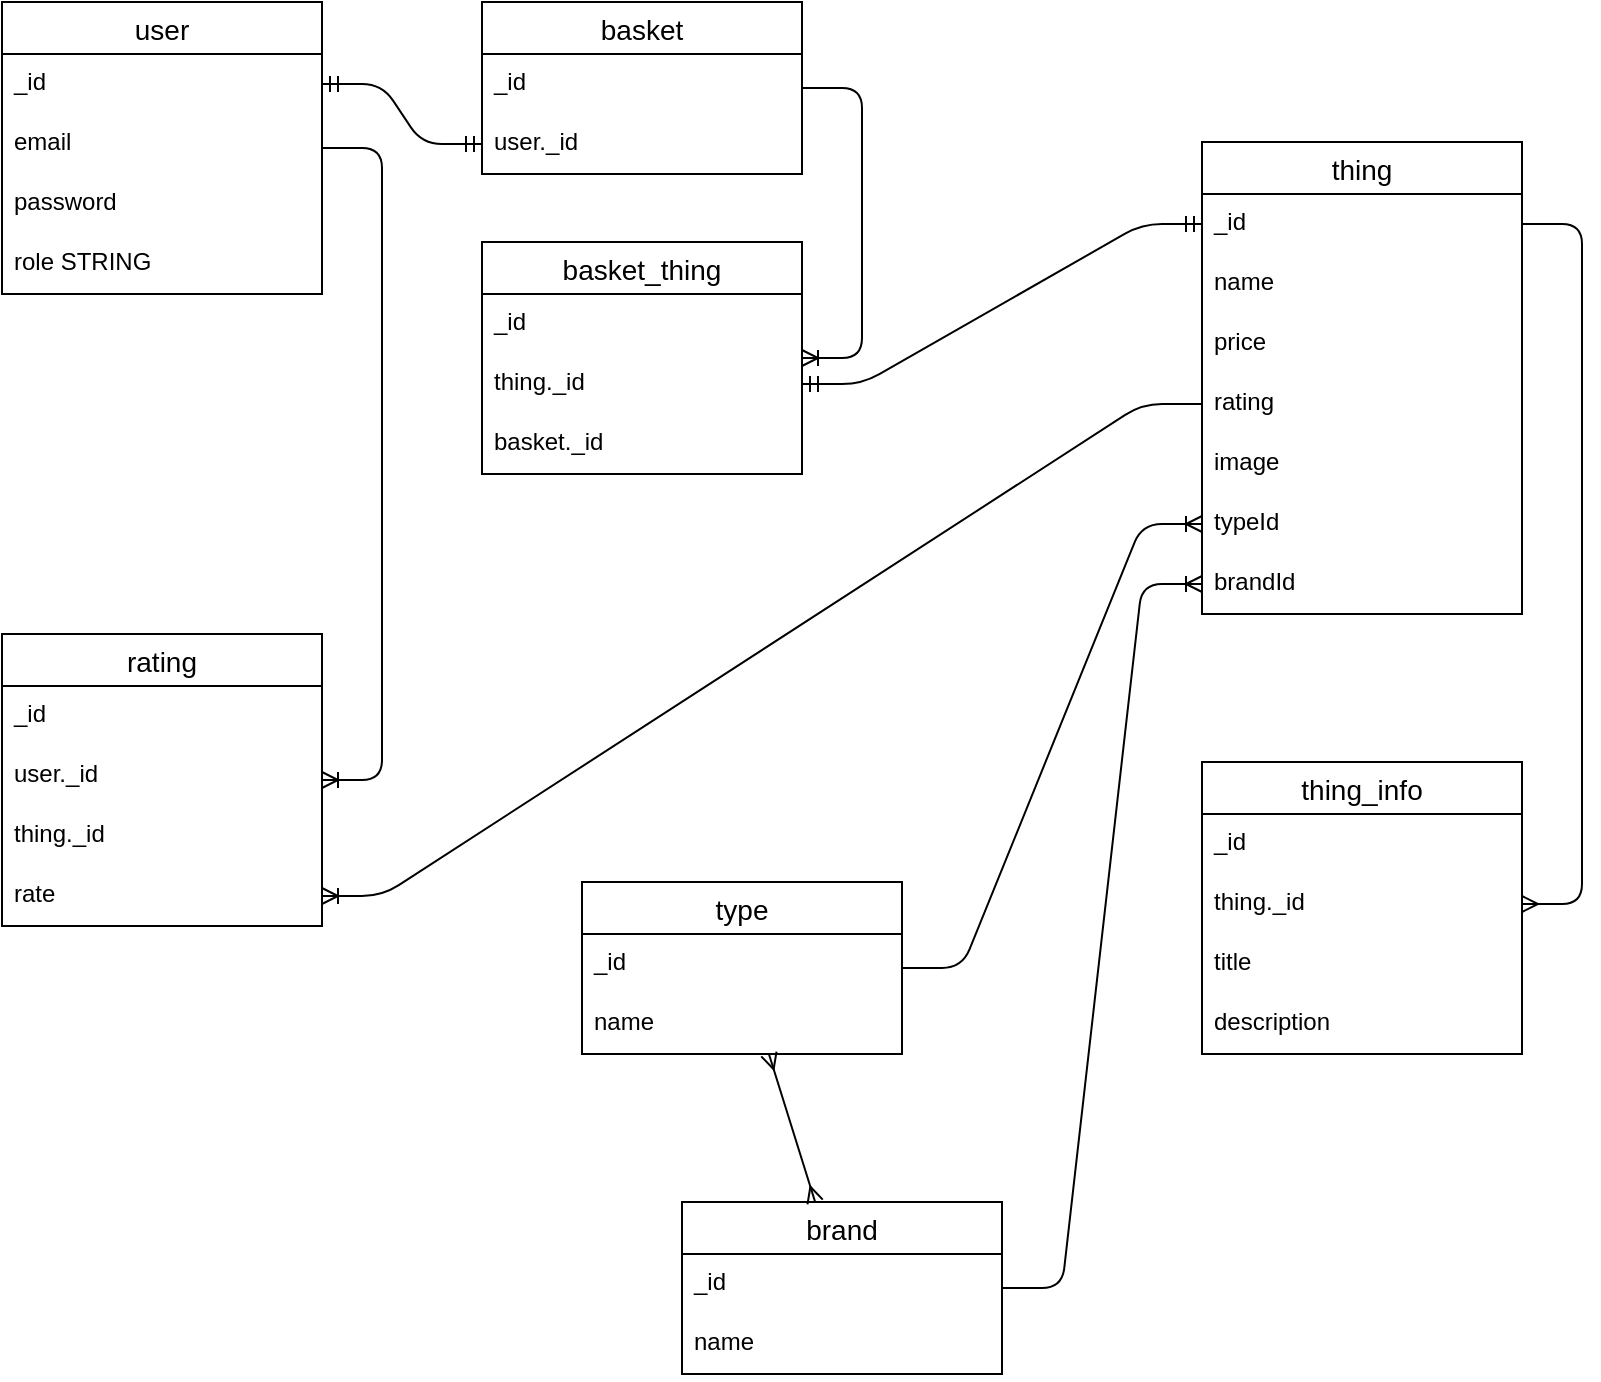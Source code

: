 <mxfile version="20.6.0" type="github">
  <diagram id="nXKegLg9wPhBwXNcfXHb" name="Страница 1">
    <mxGraphModel dx="1374" dy="757" grid="1" gridSize="10" guides="1" tooltips="1" connect="1" arrows="1" fold="1" page="1" pageScale="1" pageWidth="827" pageHeight="1169" math="0" shadow="0">
      <root>
        <mxCell id="0" />
        <mxCell id="1" parent="0" />
        <mxCell id="jC7W2tFbVOzN0cq6Hx40-1" value="user" style="swimlane;fontStyle=0;childLayout=stackLayout;horizontal=1;startSize=26;horizontalStack=0;resizeParent=1;resizeParentMax=0;resizeLast=0;collapsible=1;marginBottom=0;align=center;fontSize=14;" vertex="1" parent="1">
          <mxGeometry width="160" height="146" as="geometry" />
        </mxCell>
        <mxCell id="jC7W2tFbVOzN0cq6Hx40-2" value="_id" style="text;strokeColor=none;fillColor=none;spacingLeft=4;spacingRight=4;overflow=hidden;rotatable=0;points=[[0,0.5],[1,0.5]];portConstraint=eastwest;fontSize=12;" vertex="1" parent="jC7W2tFbVOzN0cq6Hx40-1">
          <mxGeometry y="26" width="160" height="30" as="geometry" />
        </mxCell>
        <mxCell id="jC7W2tFbVOzN0cq6Hx40-3" value="email" style="text;strokeColor=none;fillColor=none;spacingLeft=4;spacingRight=4;overflow=hidden;rotatable=0;points=[[0,0.5],[1,0.5]];portConstraint=eastwest;fontSize=12;" vertex="1" parent="jC7W2tFbVOzN0cq6Hx40-1">
          <mxGeometry y="56" width="160" height="30" as="geometry" />
        </mxCell>
        <mxCell id="jC7W2tFbVOzN0cq6Hx40-4" value="password" style="text;strokeColor=none;fillColor=none;spacingLeft=4;spacingRight=4;overflow=hidden;rotatable=0;points=[[0,0.5],[1,0.5]];portConstraint=eastwest;fontSize=12;" vertex="1" parent="jC7W2tFbVOzN0cq6Hx40-1">
          <mxGeometry y="86" width="160" height="30" as="geometry" />
        </mxCell>
        <mxCell id="jC7W2tFbVOzN0cq6Hx40-5" value="role STRING" style="text;strokeColor=none;fillColor=none;spacingLeft=4;spacingRight=4;overflow=hidden;rotatable=0;points=[[0,0.5],[1,0.5]];portConstraint=eastwest;fontSize=12;" vertex="1" parent="jC7W2tFbVOzN0cq6Hx40-1">
          <mxGeometry y="116" width="160" height="30" as="geometry" />
        </mxCell>
        <mxCell id="jC7W2tFbVOzN0cq6Hx40-6" value="basket" style="swimlane;fontStyle=0;childLayout=stackLayout;horizontal=1;startSize=26;horizontalStack=0;resizeParent=1;resizeParentMax=0;resizeLast=0;collapsible=1;marginBottom=0;align=center;fontSize=14;" vertex="1" parent="1">
          <mxGeometry x="240" width="160" height="86" as="geometry" />
        </mxCell>
        <mxCell id="jC7W2tFbVOzN0cq6Hx40-7" value="_id" style="text;strokeColor=none;fillColor=none;spacingLeft=4;spacingRight=4;overflow=hidden;rotatable=0;points=[[0,0.5],[1,0.5]];portConstraint=eastwest;fontSize=12;" vertex="1" parent="jC7W2tFbVOzN0cq6Hx40-6">
          <mxGeometry y="26" width="160" height="30" as="geometry" />
        </mxCell>
        <mxCell id="jC7W2tFbVOzN0cq6Hx40-8" value="user._id" style="text;strokeColor=none;fillColor=none;spacingLeft=4;spacingRight=4;overflow=hidden;rotatable=0;points=[[0,0.5],[1,0.5]];portConstraint=eastwest;fontSize=12;" vertex="1" parent="jC7W2tFbVOzN0cq6Hx40-6">
          <mxGeometry y="56" width="160" height="30" as="geometry" />
        </mxCell>
        <mxCell id="jC7W2tFbVOzN0cq6Hx40-11" value="" style="edgeStyle=entityRelationEdgeStyle;fontSize=12;html=1;endArrow=ERmandOne;startArrow=ERmandOne;rounded=1;" edge="1" parent="1" source="jC7W2tFbVOzN0cq6Hx40-2" target="jC7W2tFbVOzN0cq6Hx40-8">
          <mxGeometry width="100" height="100" relative="1" as="geometry">
            <mxPoint x="360" y="340" as="sourcePoint" />
            <mxPoint x="460" y="240" as="targetPoint" />
          </mxGeometry>
        </mxCell>
        <mxCell id="jC7W2tFbVOzN0cq6Hx40-12" value="thing" style="swimlane;fontStyle=0;childLayout=stackLayout;horizontal=1;startSize=26;horizontalStack=0;resizeParent=1;resizeParentMax=0;resizeLast=0;collapsible=1;marginBottom=0;align=center;fontSize=14;" vertex="1" parent="1">
          <mxGeometry x="600" y="70" width="160" height="236" as="geometry" />
        </mxCell>
        <mxCell id="jC7W2tFbVOzN0cq6Hx40-13" value="_id" style="text;strokeColor=none;fillColor=none;spacingLeft=4;spacingRight=4;overflow=hidden;rotatable=0;points=[[0,0.5],[1,0.5]];portConstraint=eastwest;fontSize=12;" vertex="1" parent="jC7W2tFbVOzN0cq6Hx40-12">
          <mxGeometry y="26" width="160" height="30" as="geometry" />
        </mxCell>
        <mxCell id="jC7W2tFbVOzN0cq6Hx40-14" value="name" style="text;strokeColor=none;fillColor=none;spacingLeft=4;spacingRight=4;overflow=hidden;rotatable=0;points=[[0,0.5],[1,0.5]];portConstraint=eastwest;fontSize=12;" vertex="1" parent="jC7W2tFbVOzN0cq6Hx40-12">
          <mxGeometry y="56" width="160" height="30" as="geometry" />
        </mxCell>
        <mxCell id="jC7W2tFbVOzN0cq6Hx40-15" value="price" style="text;strokeColor=none;fillColor=none;spacingLeft=4;spacingRight=4;overflow=hidden;rotatable=0;points=[[0,0.5],[1,0.5]];portConstraint=eastwest;fontSize=12;" vertex="1" parent="jC7W2tFbVOzN0cq6Hx40-12">
          <mxGeometry y="86" width="160" height="30" as="geometry" />
        </mxCell>
        <mxCell id="jC7W2tFbVOzN0cq6Hx40-16" value="rating" style="text;strokeColor=none;fillColor=none;spacingLeft=4;spacingRight=4;overflow=hidden;rotatable=0;points=[[0,0.5],[1,0.5]];portConstraint=eastwest;fontSize=12;" vertex="1" parent="jC7W2tFbVOzN0cq6Hx40-12">
          <mxGeometry y="116" width="160" height="30" as="geometry" />
        </mxCell>
        <mxCell id="jC7W2tFbVOzN0cq6Hx40-18" value="image" style="text;strokeColor=none;fillColor=none;spacingLeft=4;spacingRight=4;overflow=hidden;rotatable=0;points=[[0,0.5],[1,0.5]];portConstraint=eastwest;fontSize=12;" vertex="1" parent="jC7W2tFbVOzN0cq6Hx40-12">
          <mxGeometry y="146" width="160" height="30" as="geometry" />
        </mxCell>
        <mxCell id="jC7W2tFbVOzN0cq6Hx40-17" value="typeId" style="text;strokeColor=none;fillColor=none;spacingLeft=4;spacingRight=4;overflow=hidden;rotatable=0;points=[[0,0.5],[1,0.5]];portConstraint=eastwest;fontSize=12;" vertex="1" parent="jC7W2tFbVOzN0cq6Hx40-12">
          <mxGeometry y="176" width="160" height="30" as="geometry" />
        </mxCell>
        <mxCell id="jC7W2tFbVOzN0cq6Hx40-19" value="brandId" style="text;strokeColor=none;fillColor=none;spacingLeft=4;spacingRight=4;overflow=hidden;rotatable=0;points=[[0,0.5],[1,0.5]];portConstraint=eastwest;fontSize=12;" vertex="1" parent="jC7W2tFbVOzN0cq6Hx40-12">
          <mxGeometry y="206" width="160" height="30" as="geometry" />
        </mxCell>
        <mxCell id="jC7W2tFbVOzN0cq6Hx40-20" value="type" style="swimlane;fontStyle=0;childLayout=stackLayout;horizontal=1;startSize=26;horizontalStack=0;resizeParent=1;resizeParentMax=0;resizeLast=0;collapsible=1;marginBottom=0;align=center;fontSize=14;" vertex="1" parent="1">
          <mxGeometry x="290" y="440" width="160" height="86" as="geometry" />
        </mxCell>
        <mxCell id="jC7W2tFbVOzN0cq6Hx40-21" value="_id" style="text;strokeColor=none;fillColor=none;spacingLeft=4;spacingRight=4;overflow=hidden;rotatable=0;points=[[0,0.5],[1,0.5]];portConstraint=eastwest;fontSize=12;" vertex="1" parent="jC7W2tFbVOzN0cq6Hx40-20">
          <mxGeometry y="26" width="160" height="30" as="geometry" />
        </mxCell>
        <mxCell id="jC7W2tFbVOzN0cq6Hx40-22" value="name" style="text;strokeColor=none;fillColor=none;spacingLeft=4;spacingRight=4;overflow=hidden;rotatable=0;points=[[0,0.5],[1,0.5]];portConstraint=eastwest;fontSize=12;" vertex="1" parent="jC7W2tFbVOzN0cq6Hx40-20">
          <mxGeometry y="56" width="160" height="30" as="geometry" />
        </mxCell>
        <mxCell id="jC7W2tFbVOzN0cq6Hx40-24" value="brand" style="swimlane;fontStyle=0;childLayout=stackLayout;horizontal=1;startSize=26;horizontalStack=0;resizeParent=1;resizeParentMax=0;resizeLast=0;collapsible=1;marginBottom=0;align=center;fontSize=14;" vertex="1" parent="1">
          <mxGeometry x="340" y="600" width="160" height="86" as="geometry" />
        </mxCell>
        <mxCell id="jC7W2tFbVOzN0cq6Hx40-25" value="_id" style="text;strokeColor=none;fillColor=none;spacingLeft=4;spacingRight=4;overflow=hidden;rotatable=0;points=[[0,0.5],[1,0.5]];portConstraint=eastwest;fontSize=12;" vertex="1" parent="jC7W2tFbVOzN0cq6Hx40-24">
          <mxGeometry y="26" width="160" height="30" as="geometry" />
        </mxCell>
        <mxCell id="jC7W2tFbVOzN0cq6Hx40-26" value="name" style="text;strokeColor=none;fillColor=none;spacingLeft=4;spacingRight=4;overflow=hidden;rotatable=0;points=[[0,0.5],[1,0.5]];portConstraint=eastwest;fontSize=12;" vertex="1" parent="jC7W2tFbVOzN0cq6Hx40-24">
          <mxGeometry y="56" width="160" height="30" as="geometry" />
        </mxCell>
        <mxCell id="jC7W2tFbVOzN0cq6Hx40-30" value="" style="edgeStyle=entityRelationEdgeStyle;fontSize=12;html=1;endArrow=ERoneToMany;rounded=1;" edge="1" parent="1" source="jC7W2tFbVOzN0cq6Hx40-20" target="jC7W2tFbVOzN0cq6Hx40-17">
          <mxGeometry width="100" height="100" relative="1" as="geometry">
            <mxPoint x="490" y="440" as="sourcePoint" />
            <mxPoint x="590" y="340" as="targetPoint" />
          </mxGeometry>
        </mxCell>
        <mxCell id="jC7W2tFbVOzN0cq6Hx40-31" value="" style="edgeStyle=entityRelationEdgeStyle;fontSize=12;html=1;endArrow=ERoneToMany;rounded=1;" edge="1" parent="1" source="jC7W2tFbVOzN0cq6Hx40-24" target="jC7W2tFbVOzN0cq6Hx40-19">
          <mxGeometry width="100" height="100" relative="1" as="geometry">
            <mxPoint x="360" y="440" as="sourcePoint" />
            <mxPoint x="460" y="340" as="targetPoint" />
          </mxGeometry>
        </mxCell>
        <mxCell id="jC7W2tFbVOzN0cq6Hx40-32" value="" style="fontSize=12;html=1;endArrow=ERmany;startArrow=ERmany;rounded=1;strokeColor=default;jumpStyle=none;strokeWidth=1;" edge="1" parent="1" source="jC7W2tFbVOzN0cq6Hx40-24" target="jC7W2tFbVOzN0cq6Hx40-20">
          <mxGeometry width="100" height="100" relative="1" as="geometry">
            <mxPoint x="100" y="690" as="sourcePoint" />
            <mxPoint x="220" y="550" as="targetPoint" />
          </mxGeometry>
        </mxCell>
        <mxCell id="jC7W2tFbVOzN0cq6Hx40-36" value="thing_info" style="swimlane;fontStyle=0;childLayout=stackLayout;horizontal=1;startSize=26;horizontalStack=0;resizeParent=1;resizeParentMax=0;resizeLast=0;collapsible=1;marginBottom=0;align=center;fontSize=14;" vertex="1" parent="1">
          <mxGeometry x="600" y="380" width="160" height="146" as="geometry" />
        </mxCell>
        <mxCell id="jC7W2tFbVOzN0cq6Hx40-37" value="_id" style="text;strokeColor=none;fillColor=none;spacingLeft=4;spacingRight=4;overflow=hidden;rotatable=0;points=[[0,0.5],[1,0.5]];portConstraint=eastwest;fontSize=12;" vertex="1" parent="jC7W2tFbVOzN0cq6Hx40-36">
          <mxGeometry y="26" width="160" height="30" as="geometry" />
        </mxCell>
        <mxCell id="jC7W2tFbVOzN0cq6Hx40-38" value="thing._id" style="text;strokeColor=none;fillColor=none;spacingLeft=4;spacingRight=4;overflow=hidden;rotatable=0;points=[[0,0.5],[1,0.5]];portConstraint=eastwest;fontSize=12;" vertex="1" parent="jC7W2tFbVOzN0cq6Hx40-36">
          <mxGeometry y="56" width="160" height="30" as="geometry" />
        </mxCell>
        <mxCell id="jC7W2tFbVOzN0cq6Hx40-39" value="title" style="text;strokeColor=none;fillColor=none;spacingLeft=4;spacingRight=4;overflow=hidden;rotatable=0;points=[[0,0.5],[1,0.5]];portConstraint=eastwest;fontSize=12;" vertex="1" parent="jC7W2tFbVOzN0cq6Hx40-36">
          <mxGeometry y="86" width="160" height="30" as="geometry" />
        </mxCell>
        <mxCell id="jC7W2tFbVOzN0cq6Hx40-40" value="description" style="text;strokeColor=none;fillColor=none;spacingLeft=4;spacingRight=4;overflow=hidden;rotatable=0;points=[[0,0.5],[1,0.5]];portConstraint=eastwest;fontSize=12;" vertex="1" parent="jC7W2tFbVOzN0cq6Hx40-36">
          <mxGeometry y="116" width="160" height="30" as="geometry" />
        </mxCell>
        <mxCell id="jC7W2tFbVOzN0cq6Hx40-41" value="" style="edgeStyle=entityRelationEdgeStyle;fontSize=12;html=1;endArrow=ERmany;rounded=1;strokeColor=default;strokeWidth=1;jumpStyle=none;" edge="1" parent="1" source="jC7W2tFbVOzN0cq6Hx40-13" target="jC7W2tFbVOzN0cq6Hx40-38">
          <mxGeometry width="100" height="100" relative="1" as="geometry">
            <mxPoint x="840" y="190" as="sourcePoint" />
            <mxPoint x="940" y="90" as="targetPoint" />
          </mxGeometry>
        </mxCell>
        <mxCell id="jC7W2tFbVOzN0cq6Hx40-42" value="basket_thing" style="swimlane;fontStyle=0;childLayout=stackLayout;horizontal=1;startSize=26;horizontalStack=0;resizeParent=1;resizeParentMax=0;resizeLast=0;collapsible=1;marginBottom=0;align=center;fontSize=14;" vertex="1" parent="1">
          <mxGeometry x="240" y="120" width="160" height="116" as="geometry" />
        </mxCell>
        <mxCell id="jC7W2tFbVOzN0cq6Hx40-43" value="_id" style="text;strokeColor=none;fillColor=none;spacingLeft=4;spacingRight=4;overflow=hidden;rotatable=0;points=[[0,0.5],[1,0.5]];portConstraint=eastwest;fontSize=12;" vertex="1" parent="jC7W2tFbVOzN0cq6Hx40-42">
          <mxGeometry y="26" width="160" height="30" as="geometry" />
        </mxCell>
        <mxCell id="jC7W2tFbVOzN0cq6Hx40-44" value="thing._id" style="text;strokeColor=none;fillColor=none;spacingLeft=4;spacingRight=4;overflow=hidden;rotatable=0;points=[[0,0.5],[1,0.5]];portConstraint=eastwest;fontSize=12;" vertex="1" parent="jC7W2tFbVOzN0cq6Hx40-42">
          <mxGeometry y="56" width="160" height="30" as="geometry" />
        </mxCell>
        <mxCell id="jC7W2tFbVOzN0cq6Hx40-45" value="basket._id" style="text;strokeColor=none;fillColor=none;spacingLeft=4;spacingRight=4;overflow=hidden;rotatable=0;points=[[0,0.5],[1,0.5]];portConstraint=eastwest;fontSize=12;" vertex="1" parent="jC7W2tFbVOzN0cq6Hx40-42">
          <mxGeometry y="86" width="160" height="30" as="geometry" />
        </mxCell>
        <mxCell id="jC7W2tFbVOzN0cq6Hx40-46" value="" style="edgeStyle=entityRelationEdgeStyle;fontSize=12;html=1;endArrow=ERoneToMany;rounded=1;strokeColor=default;strokeWidth=1;jumpStyle=none;" edge="1" parent="1" source="jC7W2tFbVOzN0cq6Hx40-6" target="jC7W2tFbVOzN0cq6Hx40-42">
          <mxGeometry width="100" height="100" relative="1" as="geometry">
            <mxPoint x="120" y="510" as="sourcePoint" />
            <mxPoint x="450" y="360" as="targetPoint" />
          </mxGeometry>
        </mxCell>
        <mxCell id="jC7W2tFbVOzN0cq6Hx40-47" value="" style="edgeStyle=entityRelationEdgeStyle;fontSize=12;html=1;endArrow=ERmandOne;startArrow=ERmandOne;rounded=1;strokeColor=default;strokeWidth=1;jumpStyle=none;" edge="1" parent="1" source="jC7W2tFbVOzN0cq6Hx40-44" target="jC7W2tFbVOzN0cq6Hx40-13">
          <mxGeometry width="100" height="100" relative="1" as="geometry">
            <mxPoint x="500" y="260" as="sourcePoint" />
            <mxPoint x="600" y="160" as="targetPoint" />
          </mxGeometry>
        </mxCell>
        <mxCell id="jC7W2tFbVOzN0cq6Hx40-61" value="rating" style="swimlane;fontStyle=0;childLayout=stackLayout;horizontal=1;startSize=26;horizontalStack=0;resizeParent=1;resizeParentMax=0;resizeLast=0;collapsible=1;marginBottom=0;align=center;fontSize=14;" vertex="1" parent="1">
          <mxGeometry y="316" width="160" height="146" as="geometry" />
        </mxCell>
        <mxCell id="jC7W2tFbVOzN0cq6Hx40-62" value="_id" style="text;strokeColor=none;fillColor=none;spacingLeft=4;spacingRight=4;overflow=hidden;rotatable=0;points=[[0,0.5],[1,0.5]];portConstraint=eastwest;fontSize=12;" vertex="1" parent="jC7W2tFbVOzN0cq6Hx40-61">
          <mxGeometry y="26" width="160" height="30" as="geometry" />
        </mxCell>
        <mxCell id="jC7W2tFbVOzN0cq6Hx40-63" value="user._id" style="text;strokeColor=none;fillColor=none;spacingLeft=4;spacingRight=4;overflow=hidden;rotatable=0;points=[[0,0.5],[1,0.5]];portConstraint=eastwest;fontSize=12;" vertex="1" parent="jC7W2tFbVOzN0cq6Hx40-61">
          <mxGeometry y="56" width="160" height="30" as="geometry" />
        </mxCell>
        <mxCell id="jC7W2tFbVOzN0cq6Hx40-64" value="thing._id" style="text;strokeColor=none;fillColor=none;spacingLeft=4;spacingRight=4;overflow=hidden;rotatable=0;points=[[0,0.5],[1,0.5]];portConstraint=eastwest;fontSize=12;" vertex="1" parent="jC7W2tFbVOzN0cq6Hx40-61">
          <mxGeometry y="86" width="160" height="30" as="geometry" />
        </mxCell>
        <mxCell id="jC7W2tFbVOzN0cq6Hx40-65" value="rate" style="text;strokeColor=none;fillColor=none;spacingLeft=4;spacingRight=4;overflow=hidden;rotatable=0;points=[[0,0.5],[1,0.5]];portConstraint=eastwest;fontSize=12;" vertex="1" parent="jC7W2tFbVOzN0cq6Hx40-61">
          <mxGeometry y="116" width="160" height="30" as="geometry" />
        </mxCell>
        <mxCell id="jC7W2tFbVOzN0cq6Hx40-66" value="" style="edgeStyle=entityRelationEdgeStyle;fontSize=12;html=1;endArrow=ERoneToMany;rounded=1;strokeColor=default;strokeWidth=1;jumpStyle=none;" edge="1" parent="1" source="jC7W2tFbVOzN0cq6Hx40-1" target="jC7W2tFbVOzN0cq6Hx40-61">
          <mxGeometry width="100" height="100" relative="1" as="geometry">
            <mxPoint x="260" y="430" as="sourcePoint" />
            <mxPoint x="360" y="330" as="targetPoint" />
          </mxGeometry>
        </mxCell>
        <mxCell id="jC7W2tFbVOzN0cq6Hx40-67" value="" style="edgeStyle=entityRelationEdgeStyle;fontSize=12;html=1;endArrow=ERoneToMany;rounded=1;strokeColor=default;strokeWidth=1;jumpStyle=none;" edge="1" parent="1" source="jC7W2tFbVOzN0cq6Hx40-16" target="jC7W2tFbVOzN0cq6Hx40-65">
          <mxGeometry width="100" height="100" relative="1" as="geometry">
            <mxPoint x="100" y="630" as="sourcePoint" />
            <mxPoint x="200" y="530" as="targetPoint" />
          </mxGeometry>
        </mxCell>
      </root>
    </mxGraphModel>
  </diagram>
</mxfile>
